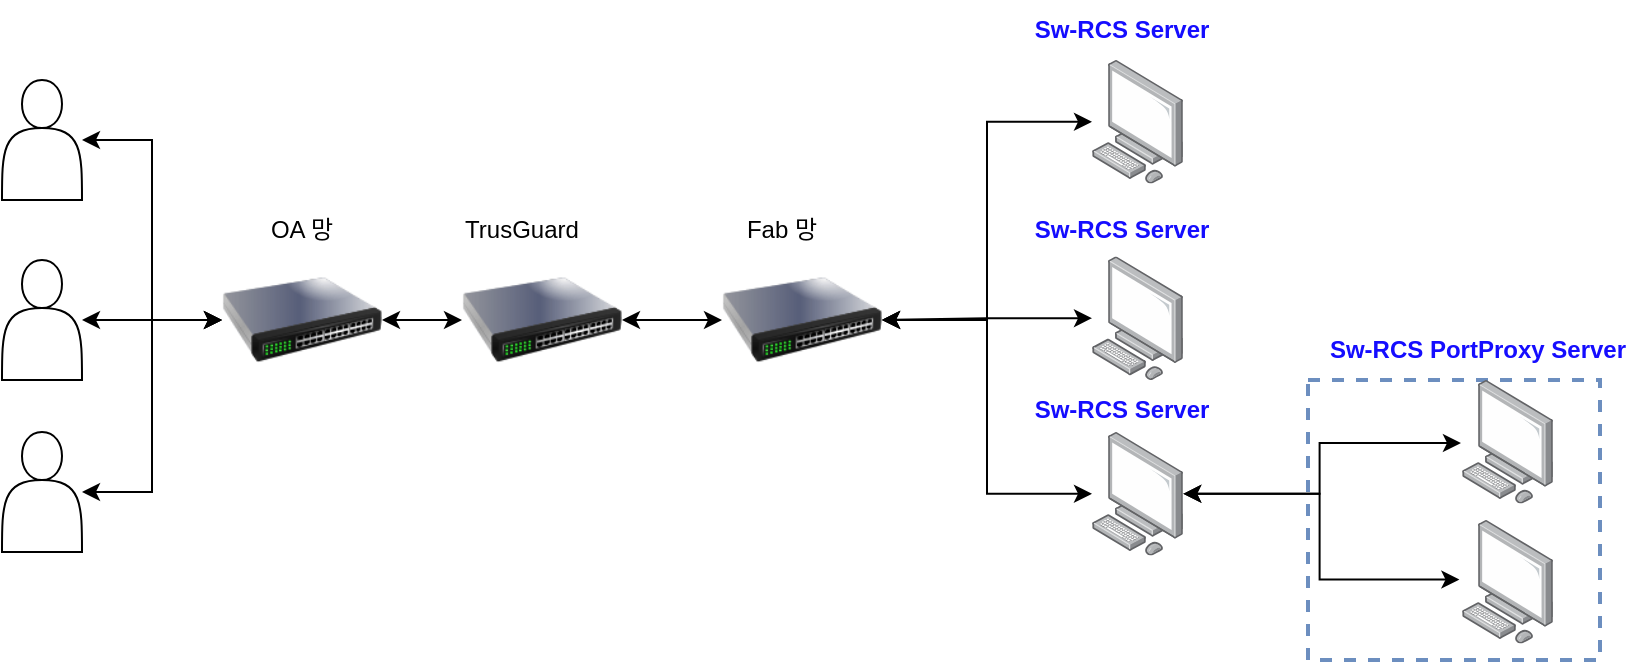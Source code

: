 <mxfile version="24.7.7">
  <diagram name="페이지-1" id="aYkcMglg1YJWnqUuMOKL">
    <mxGraphModel dx="989" dy="514" grid="1" gridSize="10" guides="1" tooltips="1" connect="1" arrows="1" fold="1" page="1" pageScale="1" pageWidth="827" pageHeight="1169" math="0" shadow="0">
      <root>
        <mxCell id="0" />
        <mxCell id="1" parent="0" />
        <mxCell id="6frfkOKpwrEAERGv8wDV-29" value="" style="rounded=0;whiteSpace=wrap;html=1;fillColor=none;dashed=1;strokeColor=#6c8ebf;strokeWidth=2;" vertex="1" parent="1">
          <mxGeometry x="733" y="260" width="146" height="140" as="geometry" />
        </mxCell>
        <mxCell id="6frfkOKpwrEAERGv8wDV-6" style="edgeStyle=orthogonalEdgeStyle;rounded=0;orthogonalLoop=1;jettySize=auto;html=1;entryX=0;entryY=0.5;entryDx=0;entryDy=0;startArrow=classic;startFill=1;" edge="1" parent="1" source="6frfkOKpwrEAERGv8wDV-2" target="6frfkOKpwrEAERGv8wDV-5">
          <mxGeometry relative="1" as="geometry" />
        </mxCell>
        <mxCell id="6frfkOKpwrEAERGv8wDV-2" value="" style="shape=actor;whiteSpace=wrap;html=1;" vertex="1" parent="1">
          <mxGeometry x="80" y="110" width="40" height="60" as="geometry" />
        </mxCell>
        <mxCell id="6frfkOKpwrEAERGv8wDV-7" style="edgeStyle=orthogonalEdgeStyle;rounded=0;orthogonalLoop=1;jettySize=auto;html=1;entryX=0;entryY=0.5;entryDx=0;entryDy=0;startArrow=classic;startFill=1;" edge="1" parent="1" source="6frfkOKpwrEAERGv8wDV-3" target="6frfkOKpwrEAERGv8wDV-5">
          <mxGeometry relative="1" as="geometry" />
        </mxCell>
        <mxCell id="6frfkOKpwrEAERGv8wDV-3" value="" style="shape=actor;whiteSpace=wrap;html=1;" vertex="1" parent="1">
          <mxGeometry x="80" y="200" width="40" height="60" as="geometry" />
        </mxCell>
        <mxCell id="6frfkOKpwrEAERGv8wDV-8" style="edgeStyle=orthogonalEdgeStyle;rounded=0;orthogonalLoop=1;jettySize=auto;html=1;entryX=0;entryY=0.5;entryDx=0;entryDy=0;startArrow=classic;startFill=1;" edge="1" parent="1" source="6frfkOKpwrEAERGv8wDV-4" target="6frfkOKpwrEAERGv8wDV-5">
          <mxGeometry relative="1" as="geometry" />
        </mxCell>
        <mxCell id="6frfkOKpwrEAERGv8wDV-4" value="" style="shape=actor;whiteSpace=wrap;html=1;" vertex="1" parent="1">
          <mxGeometry x="80" y="286" width="40" height="60" as="geometry" />
        </mxCell>
        <mxCell id="6frfkOKpwrEAERGv8wDV-11" style="edgeStyle=orthogonalEdgeStyle;rounded=0;orthogonalLoop=1;jettySize=auto;html=1;entryX=0;entryY=0.5;entryDx=0;entryDy=0;startArrow=classic;startFill=1;" edge="1" parent="1" source="6frfkOKpwrEAERGv8wDV-5" target="6frfkOKpwrEAERGv8wDV-10">
          <mxGeometry relative="1" as="geometry" />
        </mxCell>
        <mxCell id="6frfkOKpwrEAERGv8wDV-5" value="" style="image;html=1;image=img/lib/clip_art/networking/Switch_128x128.png" vertex="1" parent="1">
          <mxGeometry x="190" y="190" width="80" height="80" as="geometry" />
        </mxCell>
        <mxCell id="6frfkOKpwrEAERGv8wDV-9" value="OA 망" style="text;html=1;align=center;verticalAlign=middle;whiteSpace=wrap;rounded=0;" vertex="1" parent="1">
          <mxGeometry x="200" y="170" width="60" height="30" as="geometry" />
        </mxCell>
        <mxCell id="6frfkOKpwrEAERGv8wDV-14" style="edgeStyle=orthogonalEdgeStyle;rounded=0;orthogonalLoop=1;jettySize=auto;html=1;entryX=0;entryY=0.5;entryDx=0;entryDy=0;startArrow=classic;startFill=1;" edge="1" parent="1" source="6frfkOKpwrEAERGv8wDV-10" target="6frfkOKpwrEAERGv8wDV-13">
          <mxGeometry relative="1" as="geometry" />
        </mxCell>
        <mxCell id="6frfkOKpwrEAERGv8wDV-10" value="" style="image;html=1;image=img/lib/clip_art/networking/Switch_128x128.png" vertex="1" parent="1">
          <mxGeometry x="310" y="190" width="80" height="80" as="geometry" />
        </mxCell>
        <mxCell id="6frfkOKpwrEAERGv8wDV-12" value="TrusGuard" style="text;html=1;align=center;verticalAlign=middle;whiteSpace=wrap;rounded=0;" vertex="1" parent="1">
          <mxGeometry x="310" y="170" width="60" height="30" as="geometry" />
        </mxCell>
        <mxCell id="6frfkOKpwrEAERGv8wDV-13" value="" style="image;html=1;image=img/lib/clip_art/networking/Switch_128x128.png" vertex="1" parent="1">
          <mxGeometry x="440" y="190" width="80" height="80" as="geometry" />
        </mxCell>
        <mxCell id="6frfkOKpwrEAERGv8wDV-15" value="Fab 망" style="text;html=1;align=center;verticalAlign=middle;whiteSpace=wrap;rounded=0;" vertex="1" parent="1">
          <mxGeometry x="440" y="170" width="60" height="30" as="geometry" />
        </mxCell>
        <mxCell id="6frfkOKpwrEAERGv8wDV-19" style="edgeStyle=orthogonalEdgeStyle;rounded=0;orthogonalLoop=1;jettySize=auto;html=1;entryX=1;entryY=0.5;entryDx=0;entryDy=0;startArrow=classic;startFill=1;" edge="1" parent="1" source="6frfkOKpwrEAERGv8wDV-16" target="6frfkOKpwrEAERGv8wDV-13">
          <mxGeometry relative="1" as="geometry" />
        </mxCell>
        <mxCell id="6frfkOKpwrEAERGv8wDV-16" value="" style="image;points=[];aspect=fixed;html=1;align=center;shadow=0;dashed=0;image=img/lib/allied_telesis/computer_and_terminals/Personal_Computer.svg;" vertex="1" parent="1">
          <mxGeometry x="625" y="100" width="45.6" height="61.8" as="geometry" />
        </mxCell>
        <mxCell id="6frfkOKpwrEAERGv8wDV-21" style="edgeStyle=orthogonalEdgeStyle;rounded=0;orthogonalLoop=1;jettySize=auto;html=1;entryX=1;entryY=0.5;entryDx=0;entryDy=0;startArrow=classic;startFill=1;" edge="1" parent="1" source="6frfkOKpwrEAERGv8wDV-20" target="6frfkOKpwrEAERGv8wDV-13">
          <mxGeometry relative="1" as="geometry" />
        </mxCell>
        <mxCell id="6frfkOKpwrEAERGv8wDV-20" value="" style="image;points=[];aspect=fixed;html=1;align=center;shadow=0;dashed=0;image=img/lib/allied_telesis/computer_and_terminals/Personal_Computer.svg;" vertex="1" parent="1">
          <mxGeometry x="625" y="198.2" width="45.6" height="61.8" as="geometry" />
        </mxCell>
        <mxCell id="6frfkOKpwrEAERGv8wDV-23" style="edgeStyle=orthogonalEdgeStyle;rounded=0;orthogonalLoop=1;jettySize=auto;html=1;entryX=1;entryY=0.5;entryDx=0;entryDy=0;startArrow=classic;startFill=1;" edge="1" parent="1" source="6frfkOKpwrEAERGv8wDV-22" target="6frfkOKpwrEAERGv8wDV-13">
          <mxGeometry relative="1" as="geometry" />
        </mxCell>
        <mxCell id="6frfkOKpwrEAERGv8wDV-22" value="" style="image;points=[];aspect=fixed;html=1;align=center;shadow=0;dashed=0;image=img/lib/allied_telesis/computer_and_terminals/Personal_Computer.svg;" vertex="1" parent="1">
          <mxGeometry x="625" y="286" width="45.6" height="61.8" as="geometry" />
        </mxCell>
        <mxCell id="6frfkOKpwrEAERGv8wDV-24" value="" style="image;points=[];aspect=fixed;html=1;align=center;shadow=0;dashed=0;image=img/lib/allied_telesis/computer_and_terminals/Personal_Computer.svg;" vertex="1" parent="1">
          <mxGeometry x="807" y="260" width="51.6" height="61.8" as="geometry" />
        </mxCell>
        <mxCell id="6frfkOKpwrEAERGv8wDV-25" value="" style="image;points=[];aspect=fixed;html=1;align=center;shadow=0;dashed=0;image=img/lib/allied_telesis/computer_and_terminals/Personal_Computer.svg;" vertex="1" parent="1">
          <mxGeometry x="807" y="330" width="51.6" height="61.8" as="geometry" />
        </mxCell>
        <mxCell id="6frfkOKpwrEAERGv8wDV-30" value="Sw-RCS PortProxy Server" style="text;html=1;align=center;verticalAlign=middle;whiteSpace=wrap;rounded=0;fontColor=#150DFF;fontStyle=1" vertex="1" parent="1">
          <mxGeometry x="733" y="230" width="170" height="30" as="geometry" />
        </mxCell>
        <mxCell id="6frfkOKpwrEAERGv8wDV-32" value="Sw-RCS Server" style="text;html=1;align=center;verticalAlign=middle;whiteSpace=wrap;rounded=0;fontColor=#150DFF;fontStyle=1" vertex="1" parent="1">
          <mxGeometry x="570" y="70" width="140" height="30" as="geometry" />
        </mxCell>
        <mxCell id="6frfkOKpwrEAERGv8wDV-33" value="Sw-RCS Server" style="text;html=1;align=center;verticalAlign=middle;whiteSpace=wrap;rounded=0;fontColor=#150DFF;fontStyle=1" vertex="1" parent="1">
          <mxGeometry x="570" y="170" width="140" height="30" as="geometry" />
        </mxCell>
        <mxCell id="6frfkOKpwrEAERGv8wDV-34" style="edgeStyle=orthogonalEdgeStyle;rounded=0;orthogonalLoop=1;jettySize=auto;html=1;entryX=0.048;entryY=0.51;entryDx=0;entryDy=0;entryPerimeter=0;startArrow=classic;startFill=1;" edge="1" parent="1" source="6frfkOKpwrEAERGv8wDV-22" target="6frfkOKpwrEAERGv8wDV-24">
          <mxGeometry relative="1" as="geometry" />
        </mxCell>
        <mxCell id="6frfkOKpwrEAERGv8wDV-35" style="edgeStyle=orthogonalEdgeStyle;rounded=0;orthogonalLoop=1;jettySize=auto;html=1;entryX=0.033;entryY=0.482;entryDx=0;entryDy=0;entryPerimeter=0;startArrow=classic;startFill=1;" edge="1" parent="1" source="6frfkOKpwrEAERGv8wDV-22" target="6frfkOKpwrEAERGv8wDV-25">
          <mxGeometry relative="1" as="geometry" />
        </mxCell>
        <mxCell id="6frfkOKpwrEAERGv8wDV-36" value="Sw-RCS Server" style="text;html=1;align=center;verticalAlign=middle;whiteSpace=wrap;rounded=0;fontColor=#150DFF;fontStyle=1" vertex="1" parent="1">
          <mxGeometry x="570" y="260" width="140" height="30" as="geometry" />
        </mxCell>
      </root>
    </mxGraphModel>
  </diagram>
</mxfile>
